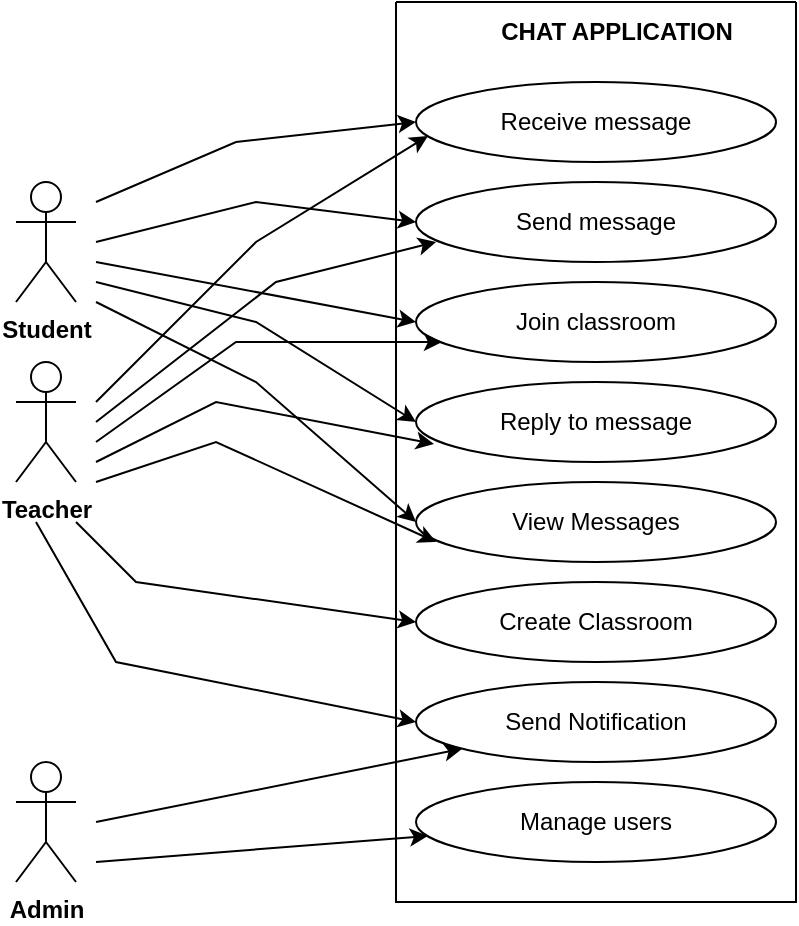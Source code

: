 <mxfile version="20.8.16" type="device"><diagram name="Page-1" id="lp0f_IsI3MelCMPQbUkG"><mxGraphModel dx="435" dy="563" grid="1" gridSize="10" guides="1" tooltips="1" connect="1" arrows="1" fold="1" page="1" pageScale="1" pageWidth="827" pageHeight="1169" math="0" shadow="0"><root><mxCell id="0"/><mxCell id="1" parent="0"/><mxCell id="Tuuwk_wUZEKAqrNVdkO4-1" value="" style="swimlane;startSize=0;" vertex="1" parent="1"><mxGeometry x="230" y="120" width="200" height="450" as="geometry"/></mxCell><mxCell id="Tuuwk_wUZEKAqrNVdkO4-2" value="CHAT APPLICATION" style="text;html=1;align=center;verticalAlign=middle;resizable=0;points=[];autosize=1;strokeColor=none;fillColor=none;fontStyle=1" vertex="1" parent="Tuuwk_wUZEKAqrNVdkO4-1"><mxGeometry x="45" width="130" height="30" as="geometry"/></mxCell><mxCell id="Tuuwk_wUZEKAqrNVdkO4-5" value="Receive message" style="ellipse;whiteSpace=wrap;html=1;" vertex="1" parent="Tuuwk_wUZEKAqrNVdkO4-1"><mxGeometry x="10" y="40" width="180" height="40" as="geometry"/></mxCell><mxCell id="Tuuwk_wUZEKAqrNVdkO4-4" value="Send message" style="ellipse;whiteSpace=wrap;html=1;" vertex="1" parent="Tuuwk_wUZEKAqrNVdkO4-1"><mxGeometry x="10" y="90" width="180" height="40" as="geometry"/></mxCell><mxCell id="Tuuwk_wUZEKAqrNVdkO4-6" value="Join classroom" style="ellipse;whiteSpace=wrap;html=1;" vertex="1" parent="Tuuwk_wUZEKAqrNVdkO4-1"><mxGeometry x="10" y="140" width="180" height="40" as="geometry"/></mxCell><mxCell id="Tuuwk_wUZEKAqrNVdkO4-7" value="Reply to message" style="ellipse;whiteSpace=wrap;html=1;" vertex="1" parent="Tuuwk_wUZEKAqrNVdkO4-1"><mxGeometry x="10" y="190" width="180" height="40" as="geometry"/></mxCell><mxCell id="Tuuwk_wUZEKAqrNVdkO4-8" value="View Messages" style="ellipse;whiteSpace=wrap;html=1;" vertex="1" parent="Tuuwk_wUZEKAqrNVdkO4-1"><mxGeometry x="10" y="240" width="180" height="40" as="geometry"/></mxCell><mxCell id="Tuuwk_wUZEKAqrNVdkO4-9" value="Create Classroom" style="ellipse;whiteSpace=wrap;html=1;" vertex="1" parent="Tuuwk_wUZEKAqrNVdkO4-1"><mxGeometry x="10" y="290" width="180" height="40" as="geometry"/></mxCell><mxCell id="Tuuwk_wUZEKAqrNVdkO4-10" value="Send Notification" style="ellipse;whiteSpace=wrap;html=1;" vertex="1" parent="Tuuwk_wUZEKAqrNVdkO4-1"><mxGeometry x="10" y="340" width="180" height="40" as="geometry"/></mxCell><mxCell id="Tuuwk_wUZEKAqrNVdkO4-11" value="Manage users" style="ellipse;whiteSpace=wrap;html=1;" vertex="1" parent="Tuuwk_wUZEKAqrNVdkO4-1"><mxGeometry x="10" y="390" width="180" height="40" as="geometry"/></mxCell><mxCell id="Tuuwk_wUZEKAqrNVdkO4-12" value="&lt;b&gt;Student&lt;/b&gt;" style="shape=umlActor;verticalLabelPosition=bottom;verticalAlign=top;html=1;" vertex="1" parent="1"><mxGeometry x="40" y="210" width="30" height="60" as="geometry"/></mxCell><mxCell id="Tuuwk_wUZEKAqrNVdkO4-13" value="&lt;b&gt;Teacher&lt;/b&gt;" style="shape=umlActor;verticalLabelPosition=bottom;verticalAlign=top;html=1;" vertex="1" parent="1"><mxGeometry x="40" y="300" width="30" height="60" as="geometry"/></mxCell><mxCell id="Tuuwk_wUZEKAqrNVdkO4-14" value="&lt;b&gt;Admin&lt;/b&gt;" style="shape=umlActor;verticalLabelPosition=bottom;verticalAlign=top;html=1;" vertex="1" parent="1"><mxGeometry x="40" y="500" width="30" height="60" as="geometry"/></mxCell><mxCell id="Tuuwk_wUZEKAqrNVdkO4-16" value="" style="endArrow=classic;html=1;rounded=0;entryX=0;entryY=0.5;entryDx=0;entryDy=0;" edge="1" parent="1" target="Tuuwk_wUZEKAqrNVdkO4-5"><mxGeometry width="50" height="50" relative="1" as="geometry"><mxPoint x="80" y="220" as="sourcePoint"/><mxPoint x="130" y="170" as="targetPoint"/><Array as="points"><mxPoint x="150" y="190"/></Array></mxGeometry></mxCell><mxCell id="Tuuwk_wUZEKAqrNVdkO4-17" value="" style="endArrow=classic;html=1;rounded=0;entryX=0;entryY=0.5;entryDx=0;entryDy=0;" edge="1" parent="1" target="Tuuwk_wUZEKAqrNVdkO4-4"><mxGeometry width="50" height="50" relative="1" as="geometry"><mxPoint x="80" y="240" as="sourcePoint"/><mxPoint x="160" y="210" as="targetPoint"/><Array as="points"><mxPoint x="160" y="220"/></Array></mxGeometry></mxCell><mxCell id="Tuuwk_wUZEKAqrNVdkO4-18" value="" style="endArrow=classic;html=1;rounded=0;entryX=0;entryY=0.5;entryDx=0;entryDy=0;" edge="1" parent="1" target="Tuuwk_wUZEKAqrNVdkO4-7"><mxGeometry width="50" height="50" relative="1" as="geometry"><mxPoint x="80" y="260" as="sourcePoint"/><mxPoint x="150" y="260" as="targetPoint"/><Array as="points"><mxPoint x="160" y="280"/></Array></mxGeometry></mxCell><mxCell id="Tuuwk_wUZEKAqrNVdkO4-19" value="" style="endArrow=classic;html=1;rounded=0;entryX=0;entryY=0.5;entryDx=0;entryDy=0;" edge="1" parent="1" target="Tuuwk_wUZEKAqrNVdkO4-8"><mxGeometry width="50" height="50" relative="1" as="geometry"><mxPoint x="80" y="270" as="sourcePoint"/><mxPoint x="160" y="300" as="targetPoint"/><Array as="points"><mxPoint x="160" y="310"/></Array></mxGeometry></mxCell><mxCell id="Tuuwk_wUZEKAqrNVdkO4-20" value="" style="endArrow=classic;html=1;rounded=0;entryX=0.033;entryY=0.675;entryDx=0;entryDy=0;entryPerimeter=0;fillColor=#FC0A0A;" edge="1" parent="1" target="Tuuwk_wUZEKAqrNVdkO4-5"><mxGeometry width="50" height="50" relative="1" as="geometry"><mxPoint x="80" y="320" as="sourcePoint"/><mxPoint x="240" y="180" as="targetPoint"/><Array as="points"><mxPoint x="160" y="240"/></Array></mxGeometry></mxCell><mxCell id="Tuuwk_wUZEKAqrNVdkO4-21" value="" style="endArrow=classic;html=1;rounded=0;" edge="1" parent="1" target="Tuuwk_wUZEKAqrNVdkO4-10"><mxGeometry width="50" height="50" relative="1" as="geometry"><mxPoint x="80" y="530" as="sourcePoint"/><mxPoint x="160" y="490" as="targetPoint"/></mxGeometry></mxCell><mxCell id="Tuuwk_wUZEKAqrNVdkO4-22" value="" style="endArrow=classic;html=1;rounded=0;entryX=0;entryY=0.5;entryDx=0;entryDy=0;" edge="1" parent="1" target="Tuuwk_wUZEKAqrNVdkO4-6"><mxGeometry width="50" height="50" relative="1" as="geometry"><mxPoint x="80" y="250" as="sourcePoint"/><mxPoint x="140" y="220" as="targetPoint"/></mxGeometry></mxCell><mxCell id="Tuuwk_wUZEKAqrNVdkO4-23" value="" style="endArrow=classic;html=1;rounded=0;entryX=0.056;entryY=0.75;entryDx=0;entryDy=0;entryPerimeter=0;" edge="1" parent="1" target="Tuuwk_wUZEKAqrNVdkO4-8"><mxGeometry width="50" height="50" relative="1" as="geometry"><mxPoint x="80" y="360" as="sourcePoint"/><mxPoint x="150" y="350" as="targetPoint"/><Array as="points"><mxPoint x="140" y="340"/></Array></mxGeometry></mxCell><mxCell id="Tuuwk_wUZEKAqrNVdkO4-24" value="" style="endArrow=classic;html=1;rounded=0;entryX=0.05;entryY=0.775;entryDx=0;entryDy=0;entryPerimeter=0;" edge="1" parent="1" target="Tuuwk_wUZEKAqrNVdkO4-7"><mxGeometry width="50" height="50" relative="1" as="geometry"><mxPoint x="80" y="350" as="sourcePoint"/><mxPoint x="160" y="340" as="targetPoint"/><Array as="points"><mxPoint x="140" y="320"/></Array></mxGeometry></mxCell><mxCell id="Tuuwk_wUZEKAqrNVdkO4-25" value="" style="endArrow=classic;html=1;rounded=0;entryX=0.072;entryY=0.75;entryDx=0;entryDy=0;entryPerimeter=0;" edge="1" parent="1" target="Tuuwk_wUZEKAqrNVdkO4-6"><mxGeometry width="50" height="50" relative="1" as="geometry"><mxPoint x="80" y="340" as="sourcePoint"/><mxPoint x="150" y="320" as="targetPoint"/><Array as="points"><mxPoint x="150" y="290"/></Array></mxGeometry></mxCell><mxCell id="Tuuwk_wUZEKAqrNVdkO4-26" value="" style="endArrow=classic;html=1;rounded=0;entryX=0.056;entryY=0.75;entryDx=0;entryDy=0;entryPerimeter=0;" edge="1" parent="1" target="Tuuwk_wUZEKAqrNVdkO4-4"><mxGeometry width="50" height="50" relative="1" as="geometry"><mxPoint x="80" y="330" as="sourcePoint"/><mxPoint x="130" y="290" as="targetPoint"/><Array as="points"><mxPoint x="170" y="260"/></Array></mxGeometry></mxCell><mxCell id="Tuuwk_wUZEKAqrNVdkO4-27" value="" style="endArrow=classic;html=1;rounded=0;entryX=0.033;entryY=0.675;entryDx=0;entryDy=0;entryPerimeter=0;" edge="1" parent="1" target="Tuuwk_wUZEKAqrNVdkO4-11"><mxGeometry width="50" height="50" relative="1" as="geometry"><mxPoint x="80" y="550" as="sourcePoint"/><mxPoint x="150" y="535" as="targetPoint"/></mxGeometry></mxCell><mxCell id="Tuuwk_wUZEKAqrNVdkO4-28" value="" style="endArrow=classic;html=1;rounded=0;entryX=0;entryY=0.5;entryDx=0;entryDy=0;" edge="1" parent="1" target="Tuuwk_wUZEKAqrNVdkO4-10"><mxGeometry width="50" height="50" relative="1" as="geometry"><mxPoint x="50" y="380" as="sourcePoint"/><mxPoint x="140" y="430" as="targetPoint"/><Array as="points"><mxPoint x="90" y="450"/></Array></mxGeometry></mxCell><mxCell id="Tuuwk_wUZEKAqrNVdkO4-29" value="" style="endArrow=classic;html=1;rounded=0;entryX=0;entryY=0.5;entryDx=0;entryDy=0;" edge="1" parent="1" target="Tuuwk_wUZEKAqrNVdkO4-9"><mxGeometry width="50" height="50" relative="1" as="geometry"><mxPoint x="70" y="380" as="sourcePoint"/><mxPoint x="130" y="370" as="targetPoint"/><Array as="points"><mxPoint x="100" y="410"/></Array></mxGeometry></mxCell></root></mxGraphModel></diagram></mxfile>